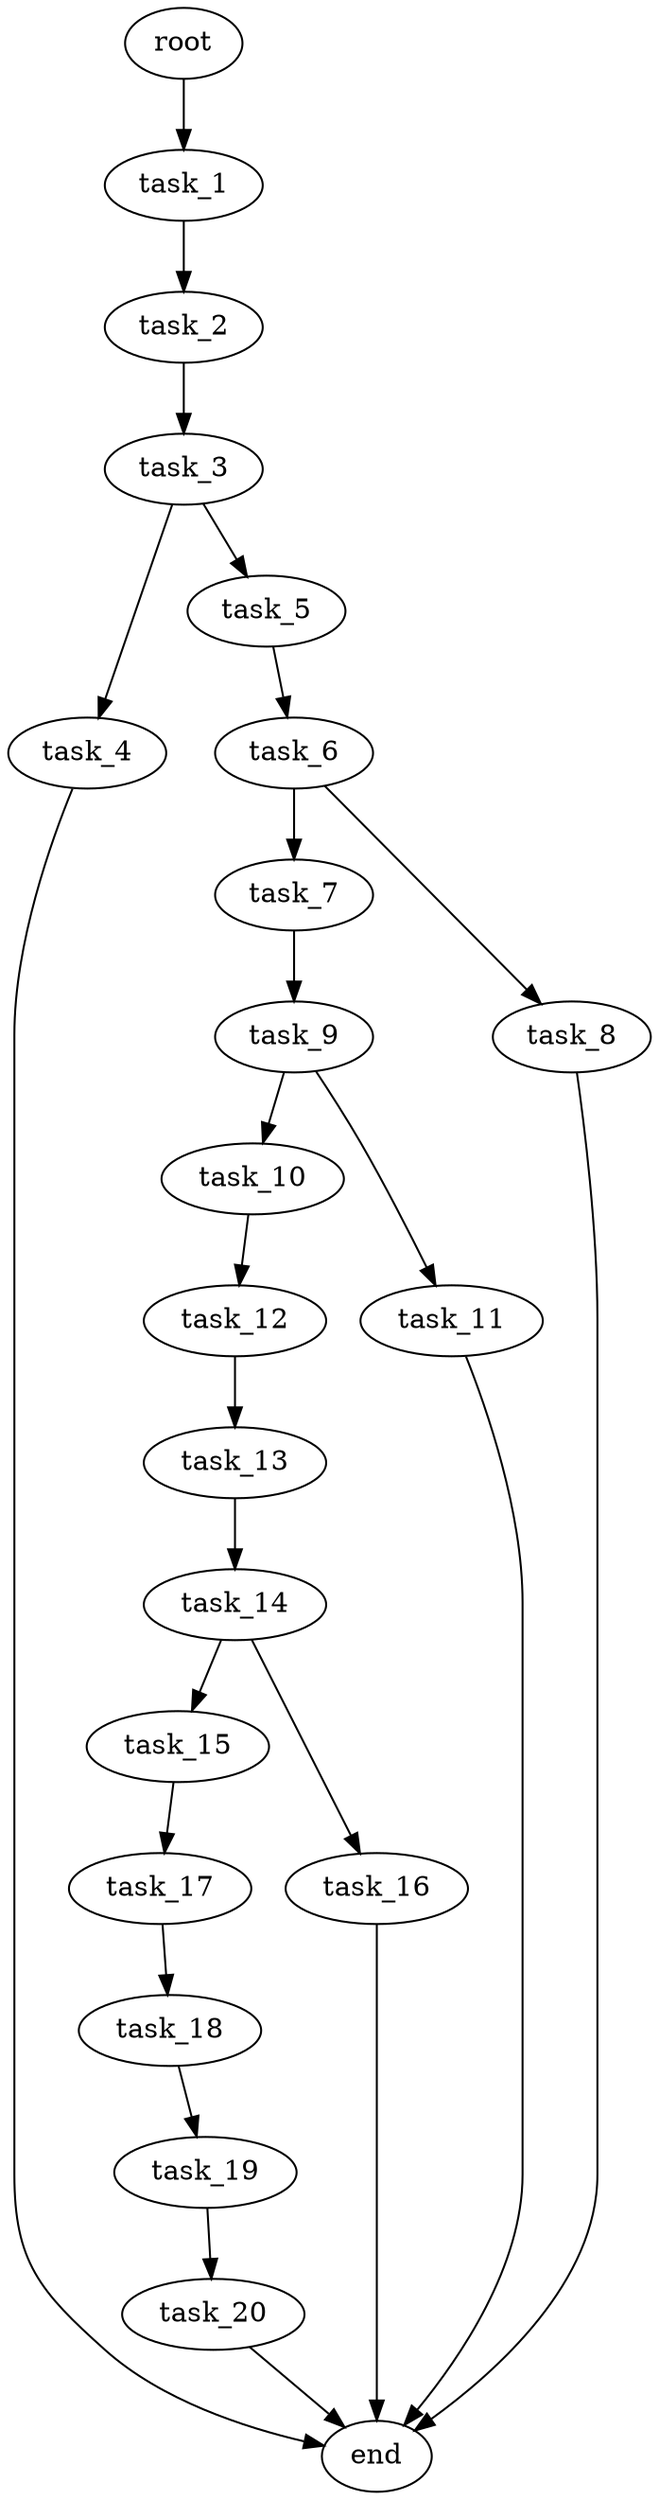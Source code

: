 digraph G {
  root [size="0.000000e+00"];
  task_1 [size="2.514785e+09"];
  task_2 [size="1.207438e+09"];
  task_3 [size="1.926650e+09"];
  task_4 [size="1.196428e+09"];
  task_5 [size="5.359104e+09"];
  task_6 [size="7.622134e+09"];
  task_7 [size="1.852313e+09"];
  task_8 [size="2.164630e+09"];
  task_9 [size="4.842502e+09"];
  task_10 [size="7.246125e+09"];
  task_11 [size="9.766094e+09"];
  task_12 [size="5.246844e+09"];
  task_13 [size="2.830704e+09"];
  task_14 [size="1.006161e+09"];
  task_15 [size="1.941982e+09"];
  task_16 [size="2.275604e+09"];
  task_17 [size="1.795236e+09"];
  task_18 [size="1.424695e+08"];
  task_19 [size="5.341817e+09"];
  task_20 [size="2.743839e+09"];
  end [size="0.000000e+00"];

  root -> task_1 [size="1.000000e-12"];
  task_1 -> task_2 [size="1.207438e+08"];
  task_2 -> task_3 [size="1.926650e+08"];
  task_3 -> task_4 [size="1.196428e+08"];
  task_3 -> task_5 [size="5.359104e+08"];
  task_4 -> end [size="1.000000e-12"];
  task_5 -> task_6 [size="7.622134e+08"];
  task_6 -> task_7 [size="1.852313e+08"];
  task_6 -> task_8 [size="2.164630e+08"];
  task_7 -> task_9 [size="4.842502e+08"];
  task_8 -> end [size="1.000000e-12"];
  task_9 -> task_10 [size="7.246125e+08"];
  task_9 -> task_11 [size="9.766094e+08"];
  task_10 -> task_12 [size="5.246844e+08"];
  task_11 -> end [size="1.000000e-12"];
  task_12 -> task_13 [size="2.830704e+08"];
  task_13 -> task_14 [size="1.006161e+08"];
  task_14 -> task_15 [size="1.941982e+08"];
  task_14 -> task_16 [size="2.275604e+08"];
  task_15 -> task_17 [size="1.795236e+08"];
  task_16 -> end [size="1.000000e-12"];
  task_17 -> task_18 [size="1.424695e+07"];
  task_18 -> task_19 [size="5.341817e+08"];
  task_19 -> task_20 [size="2.743839e+08"];
  task_20 -> end [size="1.000000e-12"];
}

